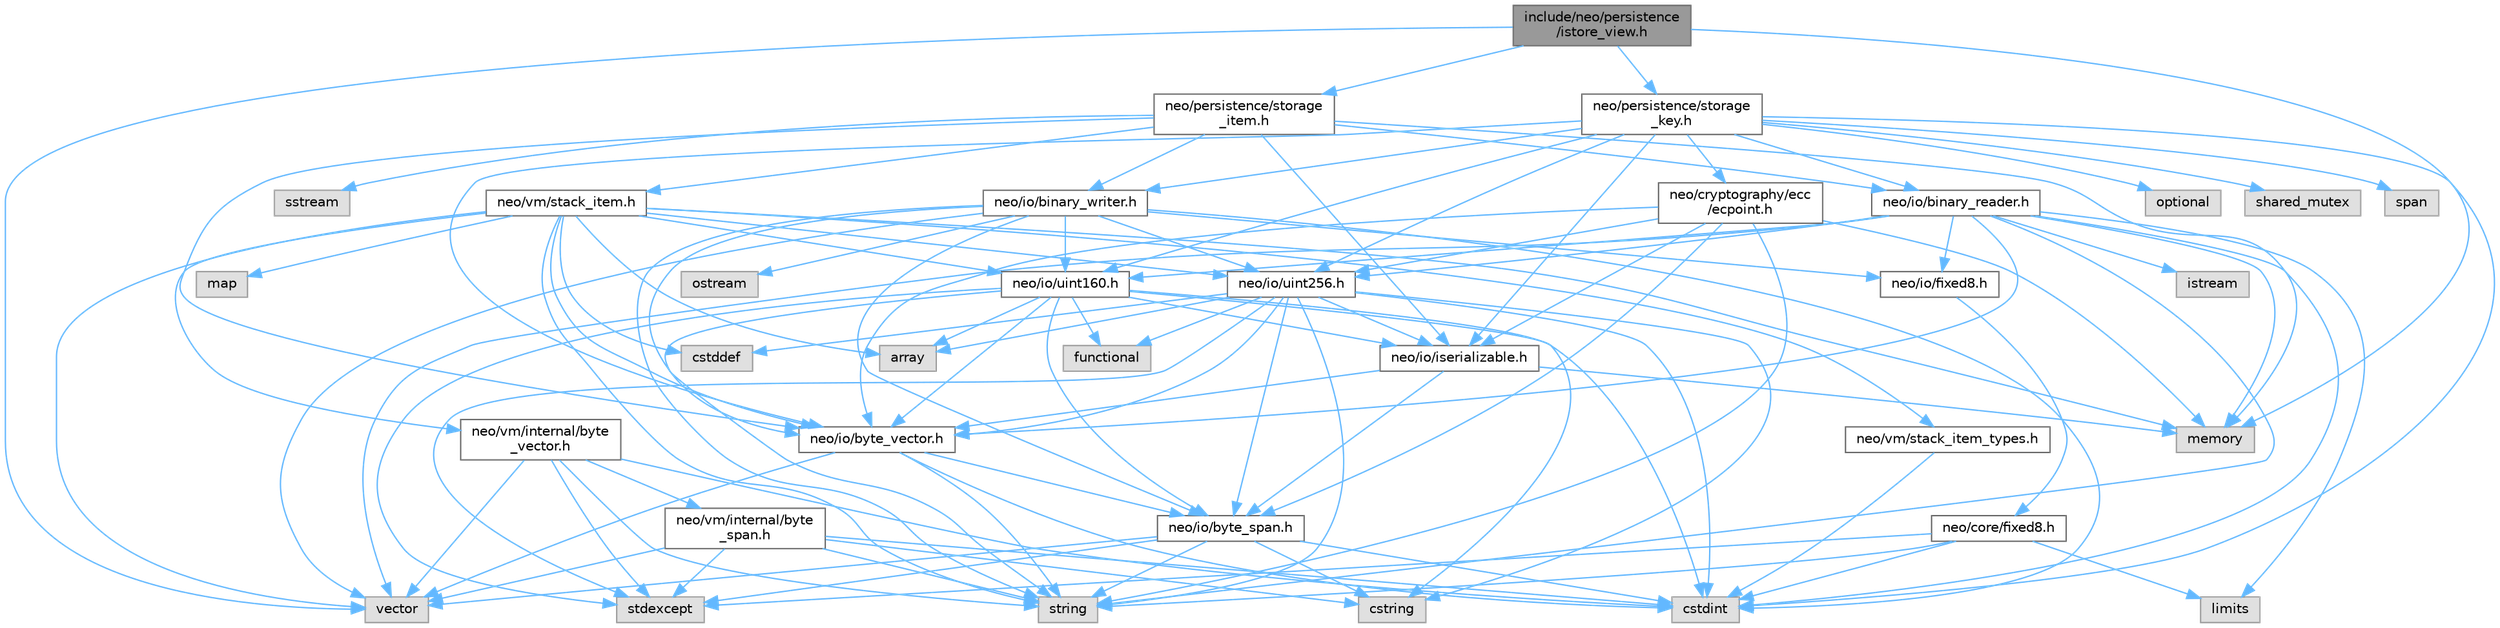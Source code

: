 digraph "include/neo/persistence/istore_view.h"
{
 // LATEX_PDF_SIZE
  bgcolor="transparent";
  edge [fontname=Helvetica,fontsize=10,labelfontname=Helvetica,labelfontsize=10];
  node [fontname=Helvetica,fontsize=10,shape=box,height=0.2,width=0.4];
  Node1 [id="Node000001",label="include/neo/persistence\l/istore_view.h",height=0.2,width=0.4,color="gray40", fillcolor="grey60", style="filled", fontcolor="black",tooltip=" "];
  Node1 -> Node2 [id="edge106_Node000001_Node000002",color="steelblue1",style="solid",tooltip=" "];
  Node2 [id="Node000002",label="neo/persistence/storage\l_item.h",height=0.2,width=0.4,color="grey40", fillcolor="white", style="filled",URL="$persistence_2storage__item_8h.html",tooltip=" "];
  Node2 -> Node3 [id="edge107_Node000002_Node000003",color="steelblue1",style="solid",tooltip=" "];
  Node3 [id="Node000003",label="neo/io/binary_reader.h",height=0.2,width=0.4,color="grey40", fillcolor="white", style="filled",URL="$binary__reader_8h.html",tooltip=" "];
  Node3 -> Node4 [id="edge108_Node000003_Node000004",color="steelblue1",style="solid",tooltip=" "];
  Node4 [id="Node000004",label="neo/io/byte_vector.h",height=0.2,width=0.4,color="grey40", fillcolor="white", style="filled",URL="$io_2byte__vector_8h.html",tooltip=" "];
  Node4 -> Node5 [id="edge109_Node000004_Node000005",color="steelblue1",style="solid",tooltip=" "];
  Node5 [id="Node000005",label="neo/io/byte_span.h",height=0.2,width=0.4,color="grey40", fillcolor="white", style="filled",URL="$io_2byte__span_8h.html",tooltip=" "];
  Node5 -> Node6 [id="edge110_Node000005_Node000006",color="steelblue1",style="solid",tooltip=" "];
  Node6 [id="Node000006",label="cstdint",height=0.2,width=0.4,color="grey60", fillcolor="#E0E0E0", style="filled",tooltip=" "];
  Node5 -> Node7 [id="edge111_Node000005_Node000007",color="steelblue1",style="solid",tooltip=" "];
  Node7 [id="Node000007",label="cstring",height=0.2,width=0.4,color="grey60", fillcolor="#E0E0E0", style="filled",tooltip=" "];
  Node5 -> Node8 [id="edge112_Node000005_Node000008",color="steelblue1",style="solid",tooltip=" "];
  Node8 [id="Node000008",label="stdexcept",height=0.2,width=0.4,color="grey60", fillcolor="#E0E0E0", style="filled",tooltip=" "];
  Node5 -> Node9 [id="edge113_Node000005_Node000009",color="steelblue1",style="solid",tooltip=" "];
  Node9 [id="Node000009",label="string",height=0.2,width=0.4,color="grey60", fillcolor="#E0E0E0", style="filled",tooltip=" "];
  Node5 -> Node10 [id="edge114_Node000005_Node000010",color="steelblue1",style="solid",tooltip=" "];
  Node10 [id="Node000010",label="vector",height=0.2,width=0.4,color="grey60", fillcolor="#E0E0E0", style="filled",tooltip=" "];
  Node4 -> Node6 [id="edge115_Node000004_Node000006",color="steelblue1",style="solid",tooltip=" "];
  Node4 -> Node9 [id="edge116_Node000004_Node000009",color="steelblue1",style="solid",tooltip=" "];
  Node4 -> Node10 [id="edge117_Node000004_Node000010",color="steelblue1",style="solid",tooltip=" "];
  Node3 -> Node11 [id="edge118_Node000003_Node000011",color="steelblue1",style="solid",tooltip=" "];
  Node11 [id="Node000011",label="neo/io/fixed8.h",height=0.2,width=0.4,color="grey40", fillcolor="white", style="filled",URL="$io_2fixed8_8h.html",tooltip=" "];
  Node11 -> Node12 [id="edge119_Node000011_Node000012",color="steelblue1",style="solid",tooltip=" "];
  Node12 [id="Node000012",label="neo/core/fixed8.h",height=0.2,width=0.4,color="grey40", fillcolor="white", style="filled",URL="$core_2fixed8_8h.html",tooltip=" "];
  Node12 -> Node6 [id="edge120_Node000012_Node000006",color="steelblue1",style="solid",tooltip=" "];
  Node12 -> Node13 [id="edge121_Node000012_Node000013",color="steelblue1",style="solid",tooltip=" "];
  Node13 [id="Node000013",label="limits",height=0.2,width=0.4,color="grey60", fillcolor="#E0E0E0", style="filled",tooltip=" "];
  Node12 -> Node8 [id="edge122_Node000012_Node000008",color="steelblue1",style="solid",tooltip=" "];
  Node12 -> Node9 [id="edge123_Node000012_Node000009",color="steelblue1",style="solid",tooltip=" "];
  Node3 -> Node14 [id="edge124_Node000003_Node000014",color="steelblue1",style="solid",tooltip=" "];
  Node14 [id="Node000014",label="neo/io/uint160.h",height=0.2,width=0.4,color="grey40", fillcolor="white", style="filled",URL="$uint160_8h.html",tooltip=" "];
  Node14 -> Node5 [id="edge125_Node000014_Node000005",color="steelblue1",style="solid",tooltip=" "];
  Node14 -> Node4 [id="edge126_Node000014_Node000004",color="steelblue1",style="solid",tooltip=" "];
  Node14 -> Node15 [id="edge127_Node000014_Node000015",color="steelblue1",style="solid",tooltip=" "];
  Node15 [id="Node000015",label="neo/io/iserializable.h",height=0.2,width=0.4,color="grey40", fillcolor="white", style="filled",URL="$iserializable_8h.html",tooltip=" "];
  Node15 -> Node5 [id="edge128_Node000015_Node000005",color="steelblue1",style="solid",tooltip=" "];
  Node15 -> Node4 [id="edge129_Node000015_Node000004",color="steelblue1",style="solid",tooltip=" "];
  Node15 -> Node16 [id="edge130_Node000015_Node000016",color="steelblue1",style="solid",tooltip=" "];
  Node16 [id="Node000016",label="memory",height=0.2,width=0.4,color="grey60", fillcolor="#E0E0E0", style="filled",tooltip=" "];
  Node14 -> Node17 [id="edge131_Node000014_Node000017",color="steelblue1",style="solid",tooltip=" "];
  Node17 [id="Node000017",label="array",height=0.2,width=0.4,color="grey60", fillcolor="#E0E0E0", style="filled",tooltip=" "];
  Node14 -> Node6 [id="edge132_Node000014_Node000006",color="steelblue1",style="solid",tooltip=" "];
  Node14 -> Node7 [id="edge133_Node000014_Node000007",color="steelblue1",style="solid",tooltip=" "];
  Node14 -> Node18 [id="edge134_Node000014_Node000018",color="steelblue1",style="solid",tooltip=" "];
  Node18 [id="Node000018",label="functional",height=0.2,width=0.4,color="grey60", fillcolor="#E0E0E0", style="filled",tooltip=" "];
  Node14 -> Node8 [id="edge135_Node000014_Node000008",color="steelblue1",style="solid",tooltip=" "];
  Node14 -> Node9 [id="edge136_Node000014_Node000009",color="steelblue1",style="solid",tooltip=" "];
  Node3 -> Node19 [id="edge137_Node000003_Node000019",color="steelblue1",style="solid",tooltip=" "];
  Node19 [id="Node000019",label="neo/io/uint256.h",height=0.2,width=0.4,color="grey40", fillcolor="white", style="filled",URL="$uint256_8h.html",tooltip=" "];
  Node19 -> Node5 [id="edge138_Node000019_Node000005",color="steelblue1",style="solid",tooltip=" "];
  Node19 -> Node4 [id="edge139_Node000019_Node000004",color="steelblue1",style="solid",tooltip=" "];
  Node19 -> Node15 [id="edge140_Node000019_Node000015",color="steelblue1",style="solid",tooltip=" "];
  Node19 -> Node17 [id="edge141_Node000019_Node000017",color="steelblue1",style="solid",tooltip=" "];
  Node19 -> Node20 [id="edge142_Node000019_Node000020",color="steelblue1",style="solid",tooltip=" "];
  Node20 [id="Node000020",label="cstddef",height=0.2,width=0.4,color="grey60", fillcolor="#E0E0E0", style="filled",tooltip=" "];
  Node19 -> Node6 [id="edge143_Node000019_Node000006",color="steelblue1",style="solid",tooltip=" "];
  Node19 -> Node7 [id="edge144_Node000019_Node000007",color="steelblue1",style="solid",tooltip=" "];
  Node19 -> Node18 [id="edge145_Node000019_Node000018",color="steelblue1",style="solid",tooltip=" "];
  Node19 -> Node8 [id="edge146_Node000019_Node000008",color="steelblue1",style="solid",tooltip=" "];
  Node19 -> Node9 [id="edge147_Node000019_Node000009",color="steelblue1",style="solid",tooltip=" "];
  Node3 -> Node6 [id="edge148_Node000003_Node000006",color="steelblue1",style="solid",tooltip=" "];
  Node3 -> Node21 [id="edge149_Node000003_Node000021",color="steelblue1",style="solid",tooltip=" "];
  Node21 [id="Node000021",label="istream",height=0.2,width=0.4,color="grey60", fillcolor="#E0E0E0", style="filled",tooltip=" "];
  Node3 -> Node13 [id="edge150_Node000003_Node000013",color="steelblue1",style="solid",tooltip=" "];
  Node3 -> Node16 [id="edge151_Node000003_Node000016",color="steelblue1",style="solid",tooltip=" "];
  Node3 -> Node9 [id="edge152_Node000003_Node000009",color="steelblue1",style="solid",tooltip=" "];
  Node3 -> Node10 [id="edge153_Node000003_Node000010",color="steelblue1",style="solid",tooltip=" "];
  Node2 -> Node22 [id="edge154_Node000002_Node000022",color="steelblue1",style="solid",tooltip=" "];
  Node22 [id="Node000022",label="neo/io/binary_writer.h",height=0.2,width=0.4,color="grey40", fillcolor="white", style="filled",URL="$binary__writer_8h.html",tooltip=" "];
  Node22 -> Node5 [id="edge155_Node000022_Node000005",color="steelblue1",style="solid",tooltip=" "];
  Node22 -> Node4 [id="edge156_Node000022_Node000004",color="steelblue1",style="solid",tooltip=" "];
  Node22 -> Node11 [id="edge157_Node000022_Node000011",color="steelblue1",style="solid",tooltip=" "];
  Node22 -> Node14 [id="edge158_Node000022_Node000014",color="steelblue1",style="solid",tooltip=" "];
  Node22 -> Node19 [id="edge159_Node000022_Node000019",color="steelblue1",style="solid",tooltip=" "];
  Node22 -> Node6 [id="edge160_Node000022_Node000006",color="steelblue1",style="solid",tooltip=" "];
  Node22 -> Node23 [id="edge161_Node000022_Node000023",color="steelblue1",style="solid",tooltip=" "];
  Node23 [id="Node000023",label="ostream",height=0.2,width=0.4,color="grey60", fillcolor="#E0E0E0", style="filled",tooltip=" "];
  Node22 -> Node9 [id="edge162_Node000022_Node000009",color="steelblue1",style="solid",tooltip=" "];
  Node22 -> Node10 [id="edge163_Node000022_Node000010",color="steelblue1",style="solid",tooltip=" "];
  Node2 -> Node4 [id="edge164_Node000002_Node000004",color="steelblue1",style="solid",tooltip=" "];
  Node2 -> Node15 [id="edge165_Node000002_Node000015",color="steelblue1",style="solid",tooltip=" "];
  Node2 -> Node24 [id="edge166_Node000002_Node000024",color="steelblue1",style="solid",tooltip=" "];
  Node24 [id="Node000024",label="neo/vm/stack_item.h",height=0.2,width=0.4,color="grey40", fillcolor="white", style="filled",URL="$stack__item_8h.html",tooltip=" "];
  Node24 -> Node4 [id="edge167_Node000024_Node000004",color="steelblue1",style="solid",tooltip=" "];
  Node24 -> Node14 [id="edge168_Node000024_Node000014",color="steelblue1",style="solid",tooltip=" "];
  Node24 -> Node19 [id="edge169_Node000024_Node000019",color="steelblue1",style="solid",tooltip=" "];
  Node24 -> Node25 [id="edge170_Node000024_Node000025",color="steelblue1",style="solid",tooltip=" "];
  Node25 [id="Node000025",label="neo/vm/internal/byte\l_vector.h",height=0.2,width=0.4,color="grey40", fillcolor="white", style="filled",URL="$vm_2internal_2byte__vector_8h.html",tooltip=" "];
  Node25 -> Node26 [id="edge171_Node000025_Node000026",color="steelblue1",style="solid",tooltip=" "];
  Node26 [id="Node000026",label="neo/vm/internal/byte\l_span.h",height=0.2,width=0.4,color="grey40", fillcolor="white", style="filled",URL="$vm_2internal_2byte__span_8h.html",tooltip=" "];
  Node26 -> Node6 [id="edge172_Node000026_Node000006",color="steelblue1",style="solid",tooltip=" "];
  Node26 -> Node7 [id="edge173_Node000026_Node000007",color="steelblue1",style="solid",tooltip=" "];
  Node26 -> Node8 [id="edge174_Node000026_Node000008",color="steelblue1",style="solid",tooltip=" "];
  Node26 -> Node9 [id="edge175_Node000026_Node000009",color="steelblue1",style="solid",tooltip=" "];
  Node26 -> Node10 [id="edge176_Node000026_Node000010",color="steelblue1",style="solid",tooltip=" "];
  Node25 -> Node6 [id="edge177_Node000025_Node000006",color="steelblue1",style="solid",tooltip=" "];
  Node25 -> Node8 [id="edge178_Node000025_Node000008",color="steelblue1",style="solid",tooltip=" "];
  Node25 -> Node9 [id="edge179_Node000025_Node000009",color="steelblue1",style="solid",tooltip=" "];
  Node25 -> Node10 [id="edge180_Node000025_Node000010",color="steelblue1",style="solid",tooltip=" "];
  Node24 -> Node27 [id="edge181_Node000024_Node000027",color="steelblue1",style="solid",tooltip=" "];
  Node27 [id="Node000027",label="neo/vm/stack_item_types.h",height=0.2,width=0.4,color="grey40", fillcolor="white", style="filled",URL="$stack__item__types_8h.html",tooltip=" "];
  Node27 -> Node6 [id="edge182_Node000027_Node000006",color="steelblue1",style="solid",tooltip=" "];
  Node24 -> Node17 [id="edge183_Node000024_Node000017",color="steelblue1",style="solid",tooltip=" "];
  Node24 -> Node20 [id="edge184_Node000024_Node000020",color="steelblue1",style="solid",tooltip=" "];
  Node24 -> Node28 [id="edge185_Node000024_Node000028",color="steelblue1",style="solid",tooltip=" "];
  Node28 [id="Node000028",label="map",height=0.2,width=0.4,color="grey60", fillcolor="#E0E0E0", style="filled",tooltip=" "];
  Node24 -> Node16 [id="edge186_Node000024_Node000016",color="steelblue1",style="solid",tooltip=" "];
  Node24 -> Node9 [id="edge187_Node000024_Node000009",color="steelblue1",style="solid",tooltip=" "];
  Node24 -> Node10 [id="edge188_Node000024_Node000010",color="steelblue1",style="solid",tooltip=" "];
  Node2 -> Node16 [id="edge189_Node000002_Node000016",color="steelblue1",style="solid",tooltip=" "];
  Node2 -> Node29 [id="edge190_Node000002_Node000029",color="steelblue1",style="solid",tooltip=" "];
  Node29 [id="Node000029",label="sstream",height=0.2,width=0.4,color="grey60", fillcolor="#E0E0E0", style="filled",tooltip=" "];
  Node1 -> Node30 [id="edge191_Node000001_Node000030",color="steelblue1",style="solid",tooltip=" "];
  Node30 [id="Node000030",label="neo/persistence/storage\l_key.h",height=0.2,width=0.4,color="grey40", fillcolor="white", style="filled",URL="$persistence_2storage__key_8h.html",tooltip=" "];
  Node30 -> Node31 [id="edge192_Node000030_Node000031",color="steelblue1",style="solid",tooltip=" "];
  Node31 [id="Node000031",label="neo/cryptography/ecc\l/ecpoint.h",height=0.2,width=0.4,color="grey40", fillcolor="white", style="filled",URL="$ecpoint_8h.html",tooltip=" "];
  Node31 -> Node5 [id="edge193_Node000031_Node000005",color="steelblue1",style="solid",tooltip=" "];
  Node31 -> Node4 [id="edge194_Node000031_Node000004",color="steelblue1",style="solid",tooltip=" "];
  Node31 -> Node15 [id="edge195_Node000031_Node000015",color="steelblue1",style="solid",tooltip=" "];
  Node31 -> Node19 [id="edge196_Node000031_Node000019",color="steelblue1",style="solid",tooltip=" "];
  Node31 -> Node16 [id="edge197_Node000031_Node000016",color="steelblue1",style="solid",tooltip=" "];
  Node31 -> Node9 [id="edge198_Node000031_Node000009",color="steelblue1",style="solid",tooltip=" "];
  Node30 -> Node3 [id="edge199_Node000030_Node000003",color="steelblue1",style="solid",tooltip=" "];
  Node30 -> Node22 [id="edge200_Node000030_Node000022",color="steelblue1",style="solid",tooltip=" "];
  Node30 -> Node4 [id="edge201_Node000030_Node000004",color="steelblue1",style="solid",tooltip=" "];
  Node30 -> Node15 [id="edge202_Node000030_Node000015",color="steelblue1",style="solid",tooltip=" "];
  Node30 -> Node14 [id="edge203_Node000030_Node000014",color="steelblue1",style="solid",tooltip=" "];
  Node30 -> Node19 [id="edge204_Node000030_Node000019",color="steelblue1",style="solid",tooltip=" "];
  Node30 -> Node6 [id="edge205_Node000030_Node000006",color="steelblue1",style="solid",tooltip=" "];
  Node30 -> Node32 [id="edge206_Node000030_Node000032",color="steelblue1",style="solid",tooltip=" "];
  Node32 [id="Node000032",label="optional",height=0.2,width=0.4,color="grey60", fillcolor="#E0E0E0", style="filled",tooltip=" "];
  Node30 -> Node33 [id="edge207_Node000030_Node000033",color="steelblue1",style="solid",tooltip=" "];
  Node33 [id="Node000033",label="shared_mutex",height=0.2,width=0.4,color="grey60", fillcolor="#E0E0E0", style="filled",tooltip=" "];
  Node30 -> Node34 [id="edge208_Node000030_Node000034",color="steelblue1",style="solid",tooltip=" "];
  Node34 [id="Node000034",label="span",height=0.2,width=0.4,color="grey60", fillcolor="#E0E0E0", style="filled",tooltip=" "];
  Node1 -> Node16 [id="edge209_Node000001_Node000016",color="steelblue1",style="solid",tooltip=" "];
  Node1 -> Node10 [id="edge210_Node000001_Node000010",color="steelblue1",style="solid",tooltip=" "];
}
